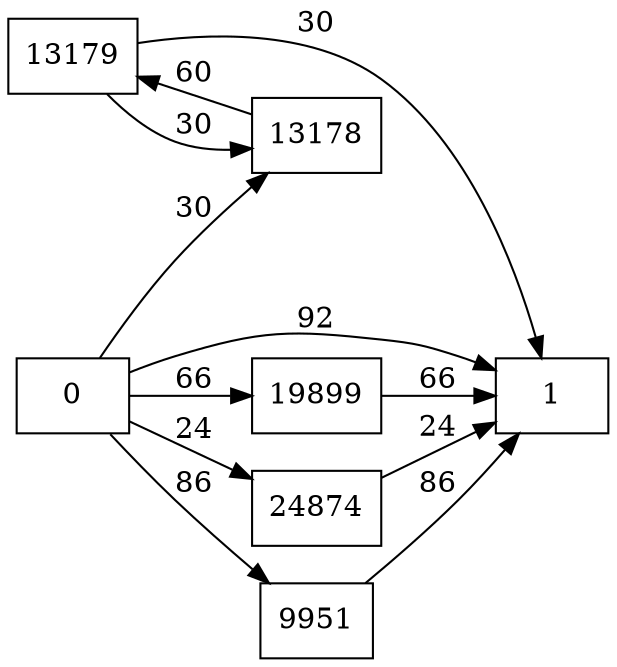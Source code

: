 digraph {
	graph [rankdir=LR]
	node [shape=rectangle]
	9951 -> 1 [label=86]
	13178 -> 13179 [label=60]
	13179 -> 13178 [label=30]
	13179 -> 1 [label=30]
	19899 -> 1 [label=66]
	24874 -> 1 [label=24]
	0 -> 1 [label=92]
	0 -> 9951 [label=86]
	0 -> 13178 [label=30]
	0 -> 19899 [label=66]
	0 -> 24874 [label=24]
}
